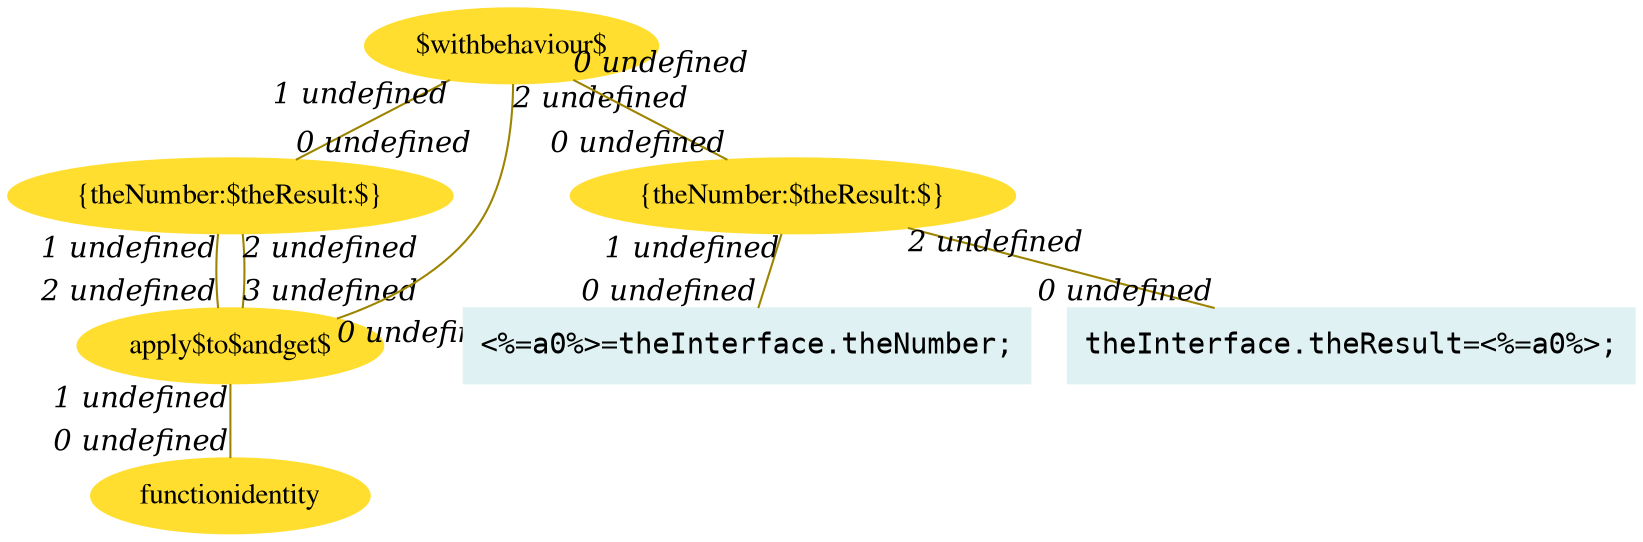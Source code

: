 digraph g{node_4764 [shape="ellipse", style="filled", color="#ffde2f", fontname="Times", label="{theNumber:$theResult:$}" ]
node_4770 [shape="ellipse", style="filled", color="#ffde2f", fontname="Times", label="functionidentity" ]
node_4773 [shape="ellipse", style="filled", color="#ffde2f", fontname="Times", label="apply$to$andget$" ]
node_4786 [shape="ellipse", style="filled", color="#ffde2f", fontname="Times", label="$withbehaviour$" ]
node_4792 [shape="box", style="filled", color="#dff1f2", fontname="Courier", label="<%=a0%>=theInterface.theNumber;
" ]
node_4794 [shape="box", style="filled", color="#dff1f2", fontname="Courier", label="theInterface.theResult=<%=a0%>;
" ]
node_4796 [shape="ellipse", style="filled", color="#ffde2f", fontname="Times", label="{theNumber:$theResult:$}" ]
node_4773 -> node_4770 [dir=none, arrowHead=none, fontname="Times-Italic", arrowsize=1, color="#9d8400", label="",  headlabel="0 undefined", taillabel="1 undefined" ]
node_4786 -> node_4764 [dir=none, arrowHead=none, fontname="Times-Italic", arrowsize=1, color="#9d8400", label="",  headlabel="0 undefined", taillabel="1 undefined" ]
node_4786 -> node_4773 [dir=none, arrowHead=none, fontname="Times-Italic", arrowsize=1, color="#9d8400", label="",  headlabel="0 undefined", taillabel="2 undefined" ]
node_4796 -> node_4792 [dir=none, arrowHead=none, fontname="Times-Italic", arrowsize=1, color="#9d8400", label="",  headlabel="0 undefined", taillabel="1 undefined" ]
node_4796 -> node_4794 [dir=none, arrowHead=none, fontname="Times-Italic", arrowsize=1, color="#9d8400", label="",  headlabel="0 undefined", taillabel="2 undefined" ]
node_4786 -> node_4796 [dir=none, arrowHead=none, fontname="Times-Italic", arrowsize=1, color="#9d8400", label="",  headlabel="0 undefined", taillabel="0 undefined" ]
node_4764 -> node_4773 [dir=none, arrowHead=none, fontname="Times-Italic", arrowsize=1, color="#9d8400", label="",  headlabel="2 undefined", taillabel="1 undefined" ]
node_4764 -> node_4773 [dir=none, arrowHead=none, fontname="Times-Italic", arrowsize=1, color="#9d8400", label="",  headlabel="3 undefined", taillabel="2 undefined" ]
}